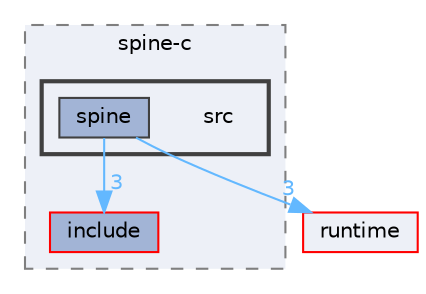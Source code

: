 digraph "external/spine-runtimes/spine-c/spine-c/src"
{
 // LATEX_PDF_SIZE
  bgcolor="transparent";
  edge [fontname=Helvetica,fontsize=10,labelfontname=Helvetica,labelfontsize=10];
  node [fontname=Helvetica,fontsize=10,shape=box,height=0.2,width=0.4];
  compound=true
  subgraph clusterdir_93ecb17a55b2fe973cf471dc8f3f1b3f {
    graph [ bgcolor="#edf0f7", pencolor="grey50", label="spine-c", fontname=Helvetica,fontsize=10 style="filled,dashed", URL="dir_93ecb17a55b2fe973cf471dc8f3f1b3f.html",tooltip=""]
  dir_132b9604adb27b2effb6ec6ac7353420 [label="include", fillcolor="#a2b4d6", color="red", style="filled", URL="dir_132b9604adb27b2effb6ec6ac7353420.html",tooltip=""];
  subgraph clusterdir_49482e4496b7af40b98abb34be7dbbb2 {
    graph [ bgcolor="#edf0f7", pencolor="grey25", label="", fontname=Helvetica,fontsize=10 style="filled,bold", URL="dir_49482e4496b7af40b98abb34be7dbbb2.html",tooltip=""]
    dir_49482e4496b7af40b98abb34be7dbbb2 [shape=plaintext, label="src"];
  dir_8de2ac94e262a2e44aac2afc56d8af9b [label="spine", fillcolor="#a2b4d6", color="grey25", style="filled", URL="dir_8de2ac94e262a2e44aac2afc56d8af9b.html",tooltip=""];
  }
  }
  dir_cb031e414f281a658b23dddb30bb9d2c [label="runtime", fillcolor="#edf0f7", color="red", style="filled", URL="dir_cb031e414f281a658b23dddb30bb9d2c.html",tooltip=""];
  dir_8de2ac94e262a2e44aac2afc56d8af9b->dir_132b9604adb27b2effb6ec6ac7353420 [headlabel="3", labeldistance=1.5 headhref="dir_000692_000386.html" href="dir_000692_000386.html" color="steelblue1" fontcolor="steelblue1"];
  dir_8de2ac94e262a2e44aac2afc56d8af9b->dir_cb031e414f281a658b23dddb30bb9d2c [headlabel="3", labeldistance=1.5 headhref="dir_000692_000628.html" href="dir_000692_000628.html" color="steelblue1" fontcolor="steelblue1"];
}
